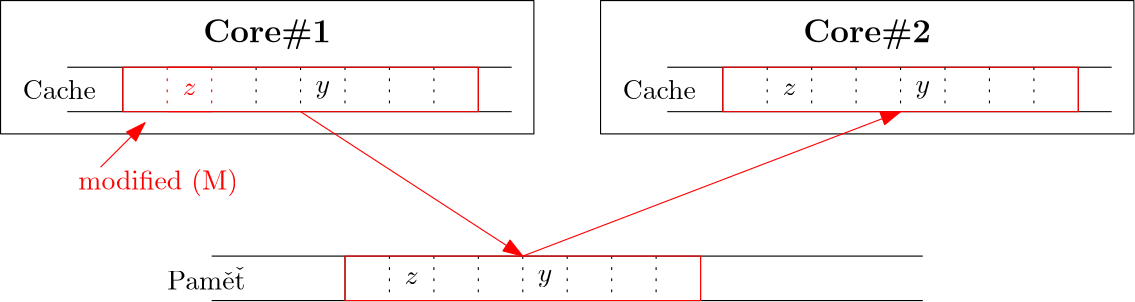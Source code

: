 <?xml version="1.0"?>
<!DOCTYPE ipe SYSTEM "ipe.dtd">
<ipe version="70206" creator="Ipe 7.2.7">
<info created="D:20180218220312" modified="D:20180218221230"/>
<ipestyle name="basic">
<symbol name="arrow/arc(spx)">
<path stroke="sym-stroke" fill="sym-stroke" pen="sym-pen">
0 0 m
-1 0.333 l
-1 -0.333 l
h
</path>
</symbol>
<symbol name="arrow/farc(spx)">
<path stroke="sym-stroke" fill="white" pen="sym-pen">
0 0 m
-1 0.333 l
-1 -0.333 l
h
</path>
</symbol>
<symbol name="arrow/ptarc(spx)">
<path stroke="sym-stroke" fill="sym-stroke" pen="sym-pen">
0 0 m
-1 0.333 l
-0.8 0 l
-1 -0.333 l
h
</path>
</symbol>
<symbol name="arrow/fptarc(spx)">
<path stroke="sym-stroke" fill="white" pen="sym-pen">
0 0 m
-1 0.333 l
-0.8 0 l
-1 -0.333 l
h
</path>
</symbol>
<symbol name="mark/circle(sx)" transformations="translations">
<path fill="sym-stroke">
0.6 0 0 0.6 0 0 e
0.4 0 0 0.4 0 0 e
</path>
</symbol>
<symbol name="mark/disk(sx)" transformations="translations">
<path fill="sym-stroke">
0.6 0 0 0.6 0 0 e
</path>
</symbol>
<symbol name="mark/fdisk(sfx)" transformations="translations">
<group>
<path fill="sym-fill">
0.5 0 0 0.5 0 0 e
</path>
<path fill="sym-stroke" fillrule="eofill">
0.6 0 0 0.6 0 0 e
0.4 0 0 0.4 0 0 e
</path>
</group>
</symbol>
<symbol name="mark/box(sx)" transformations="translations">
<path fill="sym-stroke" fillrule="eofill">
-0.6 -0.6 m
0.6 -0.6 l
0.6 0.6 l
-0.6 0.6 l
h
-0.4 -0.4 m
0.4 -0.4 l
0.4 0.4 l
-0.4 0.4 l
h
</path>
</symbol>
<symbol name="mark/square(sx)" transformations="translations">
<path fill="sym-stroke">
-0.6 -0.6 m
0.6 -0.6 l
0.6 0.6 l
-0.6 0.6 l
h
</path>
</symbol>
<symbol name="mark/fsquare(sfx)" transformations="translations">
<group>
<path fill="sym-fill">
-0.5 -0.5 m
0.5 -0.5 l
0.5 0.5 l
-0.5 0.5 l
h
</path>
<path fill="sym-stroke" fillrule="eofill">
-0.6 -0.6 m
0.6 -0.6 l
0.6 0.6 l
-0.6 0.6 l
h
-0.4 -0.4 m
0.4 -0.4 l
0.4 0.4 l
-0.4 0.4 l
h
</path>
</group>
</symbol>
<symbol name="mark/cross(sx)" transformations="translations">
<group>
<path fill="sym-stroke">
-0.43 -0.57 m
0.57 0.43 l
0.43 0.57 l
-0.57 -0.43 l
h
</path>
<path fill="sym-stroke">
-0.43 0.57 m
0.57 -0.43 l
0.43 -0.57 l
-0.57 0.43 l
h
</path>
</group>
</symbol>
<symbol name="arrow/fnormal(spx)">
<path stroke="sym-stroke" fill="white" pen="sym-pen">
0 0 m
-1 0.333 l
-1 -0.333 l
h
</path>
</symbol>
<symbol name="arrow/pointed(spx)">
<path stroke="sym-stroke" fill="sym-stroke" pen="sym-pen">
0 0 m
-1 0.333 l
-0.8 0 l
-1 -0.333 l
h
</path>
</symbol>
<symbol name="arrow/fpointed(spx)">
<path stroke="sym-stroke" fill="white" pen="sym-pen">
0 0 m
-1 0.333 l
-0.8 0 l
-1 -0.333 l
h
</path>
</symbol>
<symbol name="arrow/linear(spx)">
<path stroke="sym-stroke" pen="sym-pen">
-1 0.333 m
0 0 l
-1 -0.333 l
</path>
</symbol>
<symbol name="arrow/fdouble(spx)">
<path stroke="sym-stroke" fill="white" pen="sym-pen">
0 0 m
-1 0.333 l
-1 -0.333 l
h
-1 0 m
-2 0.333 l
-2 -0.333 l
h
</path>
</symbol>
<symbol name="arrow/double(spx)">
<path stroke="sym-stroke" fill="sym-stroke" pen="sym-pen">
0 0 m
-1 0.333 l
-1 -0.333 l
h
-1 0 m
-2 0.333 l
-2 -0.333 l
h
</path>
</symbol>
<pen name="heavier" value="0.8"/>
<pen name="fat" value="1.2"/>
<pen name="ultrafat" value="2"/>
<symbolsize name="large" value="5"/>
<symbolsize name="small" value="2"/>
<symbolsize name="tiny" value="1.1"/>
<arrowsize name="large" value="10"/>
<arrowsize name="small" value="5"/>
<arrowsize name="tiny" value="3"/>
<color name="red" value="1 0 0"/>
<color name="green" value="0 1 0"/>
<color name="blue" value="0 0 1"/>
<color name="yellow" value="1 1 0"/>
<color name="orange" value="1 0.647 0"/>
<color name="gold" value="1 0.843 0"/>
<color name="purple" value="0.627 0.125 0.941"/>
<color name="gray" value="0.745"/>
<color name="brown" value="0.647 0.165 0.165"/>
<color name="navy" value="0 0 0.502"/>
<color name="pink" value="1 0.753 0.796"/>
<color name="seagreen" value="0.18 0.545 0.341"/>
<color name="turquoise" value="0.251 0.878 0.816"/>
<color name="violet" value="0.933 0.51 0.933"/>
<color name="darkblue" value="0 0 0.545"/>
<color name="darkcyan" value="0 0.545 0.545"/>
<color name="darkgray" value="0.663"/>
<color name="darkgreen" value="0 0.392 0"/>
<color name="darkmagenta" value="0.545 0 0.545"/>
<color name="darkorange" value="1 0.549 0"/>
<color name="darkred" value="0.545 0 0"/>
<color name="lightblue" value="0.678 0.847 0.902"/>
<color name="lightcyan" value="0.878 1 1"/>
<color name="lightgray" value="0.827"/>
<color name="lightgreen" value="0.565 0.933 0.565"/>
<color name="lightyellow" value="1 1 0.878"/>
<dashstyle name="dashed" value="[4] 0"/>
<dashstyle name="dotted" value="[1 3] 0"/>
<dashstyle name="dash dotted" value="[4 2 1 2] 0"/>
<dashstyle name="dash dot dotted" value="[4 2 1 2 1 2] 0"/>
<textsize name="large" value="\large"/>
<textsize name="Large" value="\Large"/>
<textsize name="LARGE" value="\LARGE"/>
<textsize name="huge" value="\huge"/>
<textsize name="Huge" value="\Huge"/>
<textsize name="small" value="\small"/>
<textsize name="footnote" value="\footnotesize"/>
<textsize name="tiny" value="\tiny"/>
<textstyle name="center" begin="\begin{center}" end="\end{center}"/>
<textstyle name="itemize" begin="\begin{itemize}" end="\end{itemize}"/>
<textstyle name="item" begin="\begin{itemize}\item{}" end="\end{itemize}"/>
<gridsize name="4 pts" value="4"/>
<gridsize name="8 pts (~3 mm)" value="8"/>
<gridsize name="16 pts (~6 mm)" value="16"/>
<gridsize name="32 pts (~12 mm)" value="32"/>
<gridsize name="10 pts (~3.5 mm)" value="10"/>
<gridsize name="20 pts (~7 mm)" value="20"/>
<gridsize name="14 pts (~5 mm)" value="14"/>
<gridsize name="28 pts (~10 mm)" value="28"/>
<gridsize name="56 pts (~20 mm)" value="56"/>
<anglesize name="90 deg" value="90"/>
<anglesize name="60 deg" value="60"/>
<anglesize name="45 deg" value="45"/>
<anglesize name="30 deg" value="30"/>
<anglesize name="22.5 deg" value="22.5"/>
<opacity name="10%" value="0.1"/>
<opacity name="30%" value="0.3"/>
<opacity name="50%" value="0.5"/>
<opacity name="75%" value="0.75"/>
<tiling name="falling" angle="-60" step="4" width="1"/>
<tiling name="rising" angle="30" step="4" width="1"/>
</ipestyle>
<page>
<layer name="alpha"/>
<view layers="alpha" active="alpha"/>
<path layer="alpha" matrix="1 0 0 1 64 0" stroke="black">
32 720 m
288 720 l
</path>
<path matrix="1 0 0 1 64 0" stroke="black">
32 704 m
288 704 l
</path>
<text matrix="1 0 0 1 64 0" pos="16 712" stroke="black" type="label" width="28.089" height="8.1" depth="0" valign="center">Pam\v{e}\v{t}</text>
<path matrix="1 0 0 1 64 0" stroke="black">
80 720 m
80 704 l
</path>
<path matrix="1 0 0 1 64 0" stroke="black">
208 720 m
208 704 l
</path>
<text matrix="1 0 0 1 152 0" pos="16 712" stroke="black" type="label" width="5.071" height="4.289" depth="0" halign="center" valign="center">$z$</text>
<text matrix="1 0 0 1 200 0" pos="16 712" stroke="black" type="label" width="5.242" height="4.297" depth="1.93" halign="center" valign="center" style="math">y</text>
<path matrix="1 0 0 1 64 0" stroke="black" dash="dotted">
96 720 m
96 704 l
</path>
<path matrix="1 0 0 1 64 0" stroke="black" dash="dotted">
128 720 m
128 704 l
</path>
<path matrix="1 0 0 1 64 0" stroke="black" dash="dotted">
144 720 m
144 704 l
</path>
<path matrix="1 0 0 1 64 0" stroke="black" dash="dotted">
160 720 m
160 704 l
</path>
<path matrix="1 0 0 1 64 0" stroke="black" dash="dotted">
176 720 m
176 704 l
</path>
<path matrix="1 0 0 1 64 0" stroke="black" dash="dotted">
192 720 m
192 704 l
</path>
<path matrix="1 0 0 1 64 0" stroke="black" dash="dotted">
112 720 m
112 704 l
</path>
<path matrix="1 0 0 1 12 20" stroke="black">
32 768 m
192 768 l
</path>
<path matrix="1 0 0 1 12 4" stroke="black">
32 768 m
192 768 l
</path>
<text matrix="1 0 0 1 12 68" pos="16 712" stroke="black" type="label" width="26.29" height="6.918" depth="0" valign="center">Cache</text>
<path matrix="1 0 0 1 -16 68" stroke="black">
80 720 m
80 704 l
</path>
<path matrix="1 0 0 1 -16 68" stroke="black">
208 720 m
208 704 l
</path>
<text matrix="1 0 0 1 72 68" pos="16 712" stroke="red" type="label" width="5.071" height="4.289" depth="0" halign="center" valign="center" style="math">z</text>
<text matrix="1 0 0 1 120 68" pos="16 712" stroke="black" type="label" width="5.242" height="4.297" depth="1.93" halign="center" valign="center" style="math">y</text>
<path matrix="1 0 0 1 -16 68" stroke="red" dash="dotted">
96 720 m
96 704 l
</path>
<path matrix="1 0 0 1 -16 68" stroke="black" dash="dotted">
128 720 m
128 704 l
</path>
<path matrix="1 0 0 1 -16 68" stroke="black" dash="dotted">
144 720 m
144 704 l
</path>
<path matrix="1 0 0 1 -16 68" stroke="black" dash="dotted">
160 720 m
160 704 l
</path>
<path matrix="1 0 0 1 -16 68" stroke="black" dash="dotted">
176 720 m
176 704 l
</path>
<path matrix="1 0 0 1 -16 68" stroke="black" dash="dotted">
192 720 m
192 704 l
</path>
<path matrix="1 0 0 1 -16 68" stroke="red" dash="dotted">
112 720 m
112 704 l
</path>
<path matrix="1 0 0 1 228 20" stroke="black">
32 768 m
192 768 l
</path>
<path matrix="1 0 0 1 228 4" stroke="black">
32 768 m
192 768 l
</path>
<text matrix="1 0 0 1 228 68" pos="16 712" stroke="black" type="label" width="26.29" height="6.918" depth="0" valign="center">Cache</text>
<path matrix="1 0 0 1 200 68" stroke="black">
80 720 m
80 704 l
</path>
<path matrix="1 0 0 1 200 68" stroke="black">
208 720 m
208 704 l
</path>
<path matrix="1 0 0 1 12 20" stroke="black">
8 744 m
8 792 l
200 792 l
200 744 l
h
</path>
<text matrix="1 0 0 1 12 20" pos="104 780" stroke="black" type="label" width="46.001" height="8.307" depth="2.32" halign="center" valign="center" size="large">\bf Core\#1</text>
<path matrix="1 0 0 1 228 20" stroke="black">
8 744 m
8 792 l
200 792 l
200 744 l
h
</path>
<text matrix="1 0 0 1 228 20" pos="104 780" stroke="black" type="label" width="46.001" height="8.307" depth="2.32" halign="center" valign="center" size="large">\bf Core\#2</text>
<path stroke="red">
80 788 m
96 788 l
</path>
<path stroke="red">
80 772 m
96 772 l
</path>
<path stroke="red">
64 788 m
64 772 l
192 772 l
192 788 l
h
</path>
<path stroke="red" arrow="normal/normal">
56 752 m
72 768 l
</path>
<text pos="48 744" stroke="red" type="label" width="57.562" height="7.473" depth="2.49" valign="baseline">modified (M)</text>
<path stroke="red">
280 788 m
280 772 l
408 772 l
408 788 l
h
</path>
<path stroke="red" arrow="normal/normal">
128 772 m
208 720 l
</path>
<path stroke="red">
144 720 m
144 704 l
272 704 l
272 720 l
h
</path>
<path stroke="red" arrow="normal/normal">
208 720 m
344 772 l
</path>
<text matrix="1 0 0 1 288 68" pos="16 712" stroke="black" type="label" halign="center" valign="center" style="math">z</text>
<text matrix="1 0 0 1 336 68" pos="16 712" stroke="black" type="label" halign="center" valign="center" style="math">y</text>
<path matrix="1 0 0 1 200 68" stroke="black" dash="dotted">
96 720 m
96 704 l
</path>
<path matrix="1 0 0 1 200 68" stroke="black" dash="dotted">
128 720 m
128 704 l
</path>
<path matrix="1 0 0 1 200 68" stroke="black" dash="dotted">
144 720 m
144 704 l
</path>
<path matrix="1 0 0 1 200 68" stroke="black" dash="dotted">
160 720 m
160 704 l
</path>
<path matrix="1 0 0 1 200 68" stroke="black" dash="dotted">
176 720 m
176 704 l
</path>
<path matrix="1 0 0 1 200 68" stroke="black" dash="dotted">
192 720 m
192 704 l
</path>
<path matrix="1 0 0 1 200 68" stroke="black" dash="dotted">
112 720 m
112 704 l
</path>
</page>
</ipe>
